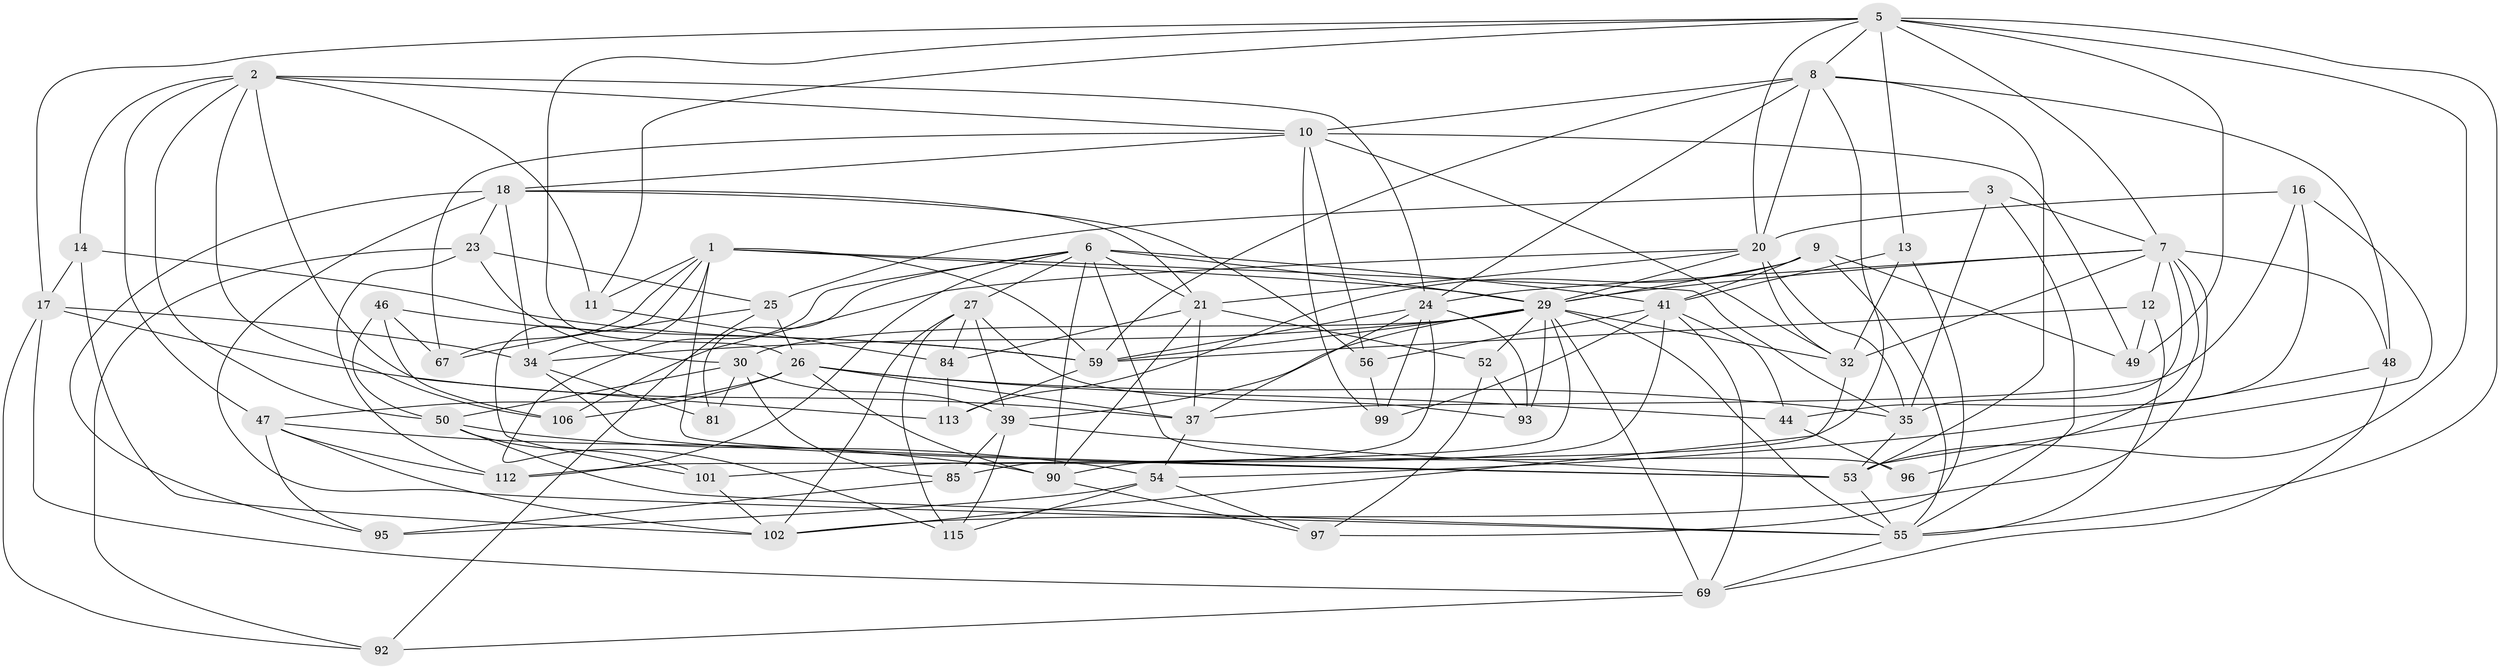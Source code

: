 // original degree distribution, {4: 1.0}
// Generated by graph-tools (version 1.1) at 2025/16/03/09/25 04:16:31]
// undirected, 61 vertices, 176 edges
graph export_dot {
graph [start="1"]
  node [color=gray90,style=filled];
  1 [super="+4+109"];
  2 [super="+31"];
  3;
  5 [super="+22+43"];
  6 [super="+19+42+45"];
  7 [super="+70+15+75"];
  8 [super="+28+60"];
  9 [super="+73"];
  10 [super="+57"];
  11;
  12;
  13;
  14;
  16;
  17 [super="+87"];
  18 [super="+58+98"];
  20 [super="+108"];
  21 [super="+120+33"];
  23 [super="+122"];
  24 [super="+114"];
  25 [super="+36"];
  26 [super="+91"];
  27 [super="+68"];
  29 [super="+63+80+40"];
  30 [super="+62"];
  32 [super="+38"];
  34 [super="+51"];
  35 [super="+82"];
  37 [super="+107"];
  39 [super="+111"];
  41 [super="+71+94"];
  44;
  46;
  47 [super="+86"];
  48;
  49;
  50 [super="+66"];
  52;
  53 [super="+77+64"];
  54 [super="+83"];
  55 [super="+104+65+100"];
  56;
  59 [super="+61+119"];
  67;
  69 [super="+89"];
  81;
  84;
  85;
  90 [super="+105"];
  92;
  93;
  95;
  96;
  97;
  99;
  101;
  102 [super="+103"];
  106;
  112;
  113;
  115;
  1 -- 29;
  1 -- 35;
  1 -- 59;
  1 -- 67;
  1 -- 11;
  1 -- 101;
  1 -- 34;
  1 -- 53;
  2 -- 106;
  2 -- 50;
  2 -- 47;
  2 -- 113;
  2 -- 24;
  2 -- 10;
  2 -- 11;
  2 -- 14;
  3 -- 35;
  3 -- 7;
  3 -- 25;
  3 -- 55;
  5 -- 11;
  5 -- 7;
  5 -- 17;
  5 -- 49;
  5 -- 53;
  5 -- 26;
  5 -- 13;
  5 -- 55;
  5 -- 8;
  5 -- 20;
  6 -- 29 [weight=2];
  6 -- 81 [weight=2];
  6 -- 27;
  6 -- 96 [weight=2];
  6 -- 21;
  6 -- 41;
  6 -- 90;
  6 -- 112;
  6 -- 115;
  7 -- 48;
  7 -- 24;
  7 -- 96;
  7 -- 35;
  7 -- 12;
  7 -- 29;
  7 -- 32;
  7 -- 102;
  8 -- 59;
  8 -- 48;
  8 -- 10;
  8 -- 53;
  8 -- 24;
  8 -- 90;
  8 -- 20;
  9 -- 41;
  9 -- 29;
  9 -- 55 [weight=2];
  9 -- 113;
  9 -- 49;
  10 -- 56;
  10 -- 32;
  10 -- 49;
  10 -- 99;
  10 -- 67;
  10 -- 18;
  11 -- 84;
  12 -- 49;
  12 -- 59;
  12 -- 55;
  13 -- 97;
  13 -- 41;
  13 -- 32;
  14 -- 17;
  14 -- 59;
  14 -- 102;
  16 -- 37;
  16 -- 20;
  16 -- 44;
  16 -- 53;
  17 -- 92;
  17 -- 34;
  17 -- 37;
  17 -- 69;
  18 -- 95;
  18 -- 23;
  18 -- 56;
  18 -- 21 [weight=2];
  18 -- 55;
  18 -- 34;
  20 -- 106;
  20 -- 29;
  20 -- 32;
  20 -- 35;
  20 -- 21;
  21 -- 90;
  21 -- 84;
  21 -- 37;
  21 -- 52;
  23 -- 112;
  23 -- 92;
  23 -- 25 [weight=2];
  23 -- 30;
  24 -- 101;
  24 -- 99;
  24 -- 93;
  24 -- 59;
  24 -- 37;
  25 -- 92;
  25 -- 67;
  25 -- 26;
  26 -- 44;
  26 -- 35;
  26 -- 106;
  26 -- 90;
  26 -- 47;
  26 -- 37;
  27 -- 93;
  27 -- 102;
  27 -- 115;
  27 -- 84;
  27 -- 39;
  29 -- 93;
  29 -- 39;
  29 -- 59;
  29 -- 55;
  29 -- 34;
  29 -- 112;
  29 -- 52;
  29 -- 69;
  29 -- 30;
  29 -- 32;
  30 -- 85;
  30 -- 81;
  30 -- 50;
  30 -- 39;
  32 -- 102;
  34 -- 81;
  34 -- 53;
  35 -- 53;
  37 -- 54;
  39 -- 85;
  39 -- 115;
  39 -- 53;
  41 -- 99;
  41 -- 85;
  41 -- 56;
  41 -- 44;
  41 -- 69;
  44 -- 96;
  46 -- 67;
  46 -- 106;
  46 -- 50;
  46 -- 59;
  47 -- 112;
  47 -- 90;
  47 -- 95;
  47 -- 102;
  48 -- 69;
  48 -- 54;
  50 -- 54;
  50 -- 101;
  50 -- 55;
  52 -- 93;
  52 -- 97;
  53 -- 55;
  54 -- 97;
  54 -- 115;
  54 -- 95;
  55 -- 69;
  56 -- 99;
  59 -- 113;
  69 -- 92;
  84 -- 113;
  85 -- 95;
  90 -- 97;
  101 -- 102;
}

